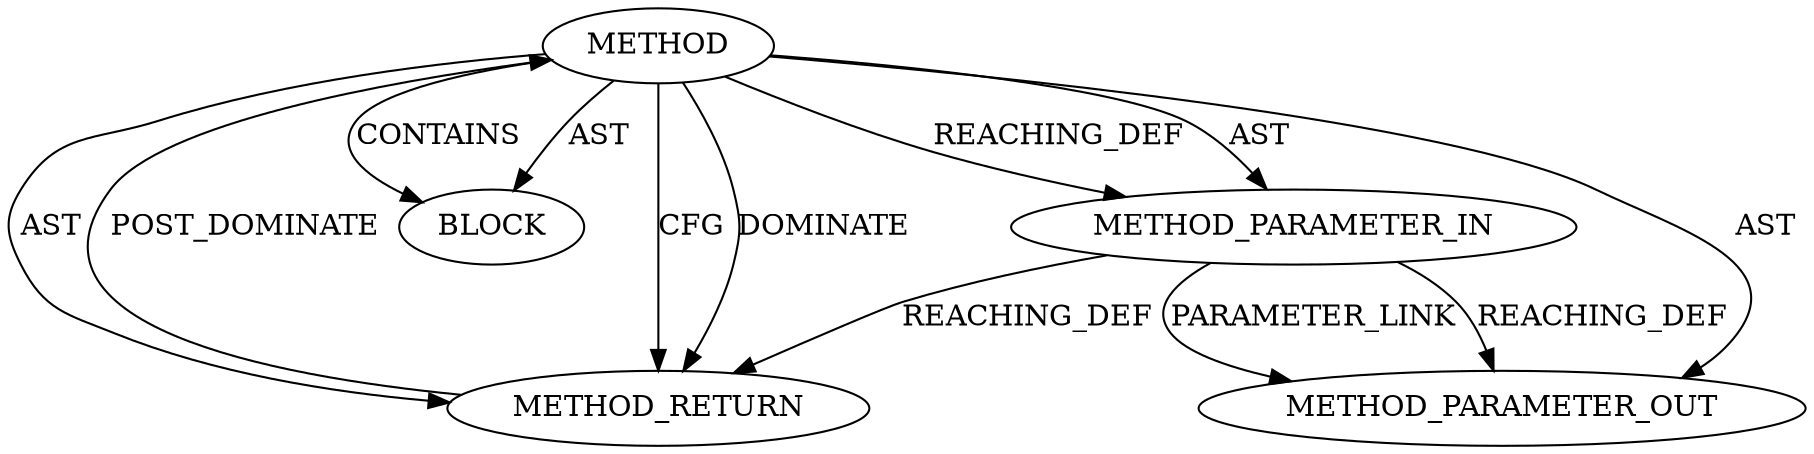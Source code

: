 digraph {
  20156 [label=BLOCK ORDER=1 ARGUMENT_INDEX=1 CODE="<empty>" TYPE_FULL_NAME="ANY"]
  20157 [label=METHOD_RETURN ORDER=2 CODE="RET" TYPE_FULL_NAME="ANY" EVALUATION_STRATEGY="BY_VALUE"]
  20155 [label=METHOD_PARAMETER_IN ORDER=1 CODE="p1" IS_VARIADIC=false TYPE_FULL_NAME="ANY" EVALUATION_STRATEGY="BY_VALUE" INDEX=1 NAME="p1"]
  20154 [label=METHOD AST_PARENT_TYPE="NAMESPACE_BLOCK" AST_PARENT_FULL_NAME="<global>" ORDER=0 CODE="<empty>" FULL_NAME="ipv6_hdr" IS_EXTERNAL=true FILENAME="<empty>" SIGNATURE="" NAME="ipv6_hdr"]
  22071 [label=METHOD_PARAMETER_OUT ORDER=1 CODE="p1" IS_VARIADIC=false TYPE_FULL_NAME="ANY" EVALUATION_STRATEGY="BY_VALUE" INDEX=1 NAME="p1"]
  20154 -> 20156 [label=CONTAINS ]
  20154 -> 20156 [label=AST ]
  20157 -> 20154 [label=POST_DOMINATE ]
  20154 -> 20155 [label=REACHING_DEF VARIABLE=""]
  20155 -> 20157 [label=REACHING_DEF VARIABLE="p1"]
  20154 -> 22071 [label=AST ]
  20154 -> 20155 [label=AST ]
  20155 -> 22071 [label=PARAMETER_LINK ]
  20155 -> 22071 [label=REACHING_DEF VARIABLE="p1"]
  20154 -> 20157 [label=CFG ]
  20154 -> 20157 [label=DOMINATE ]
  20154 -> 20157 [label=AST ]
}
